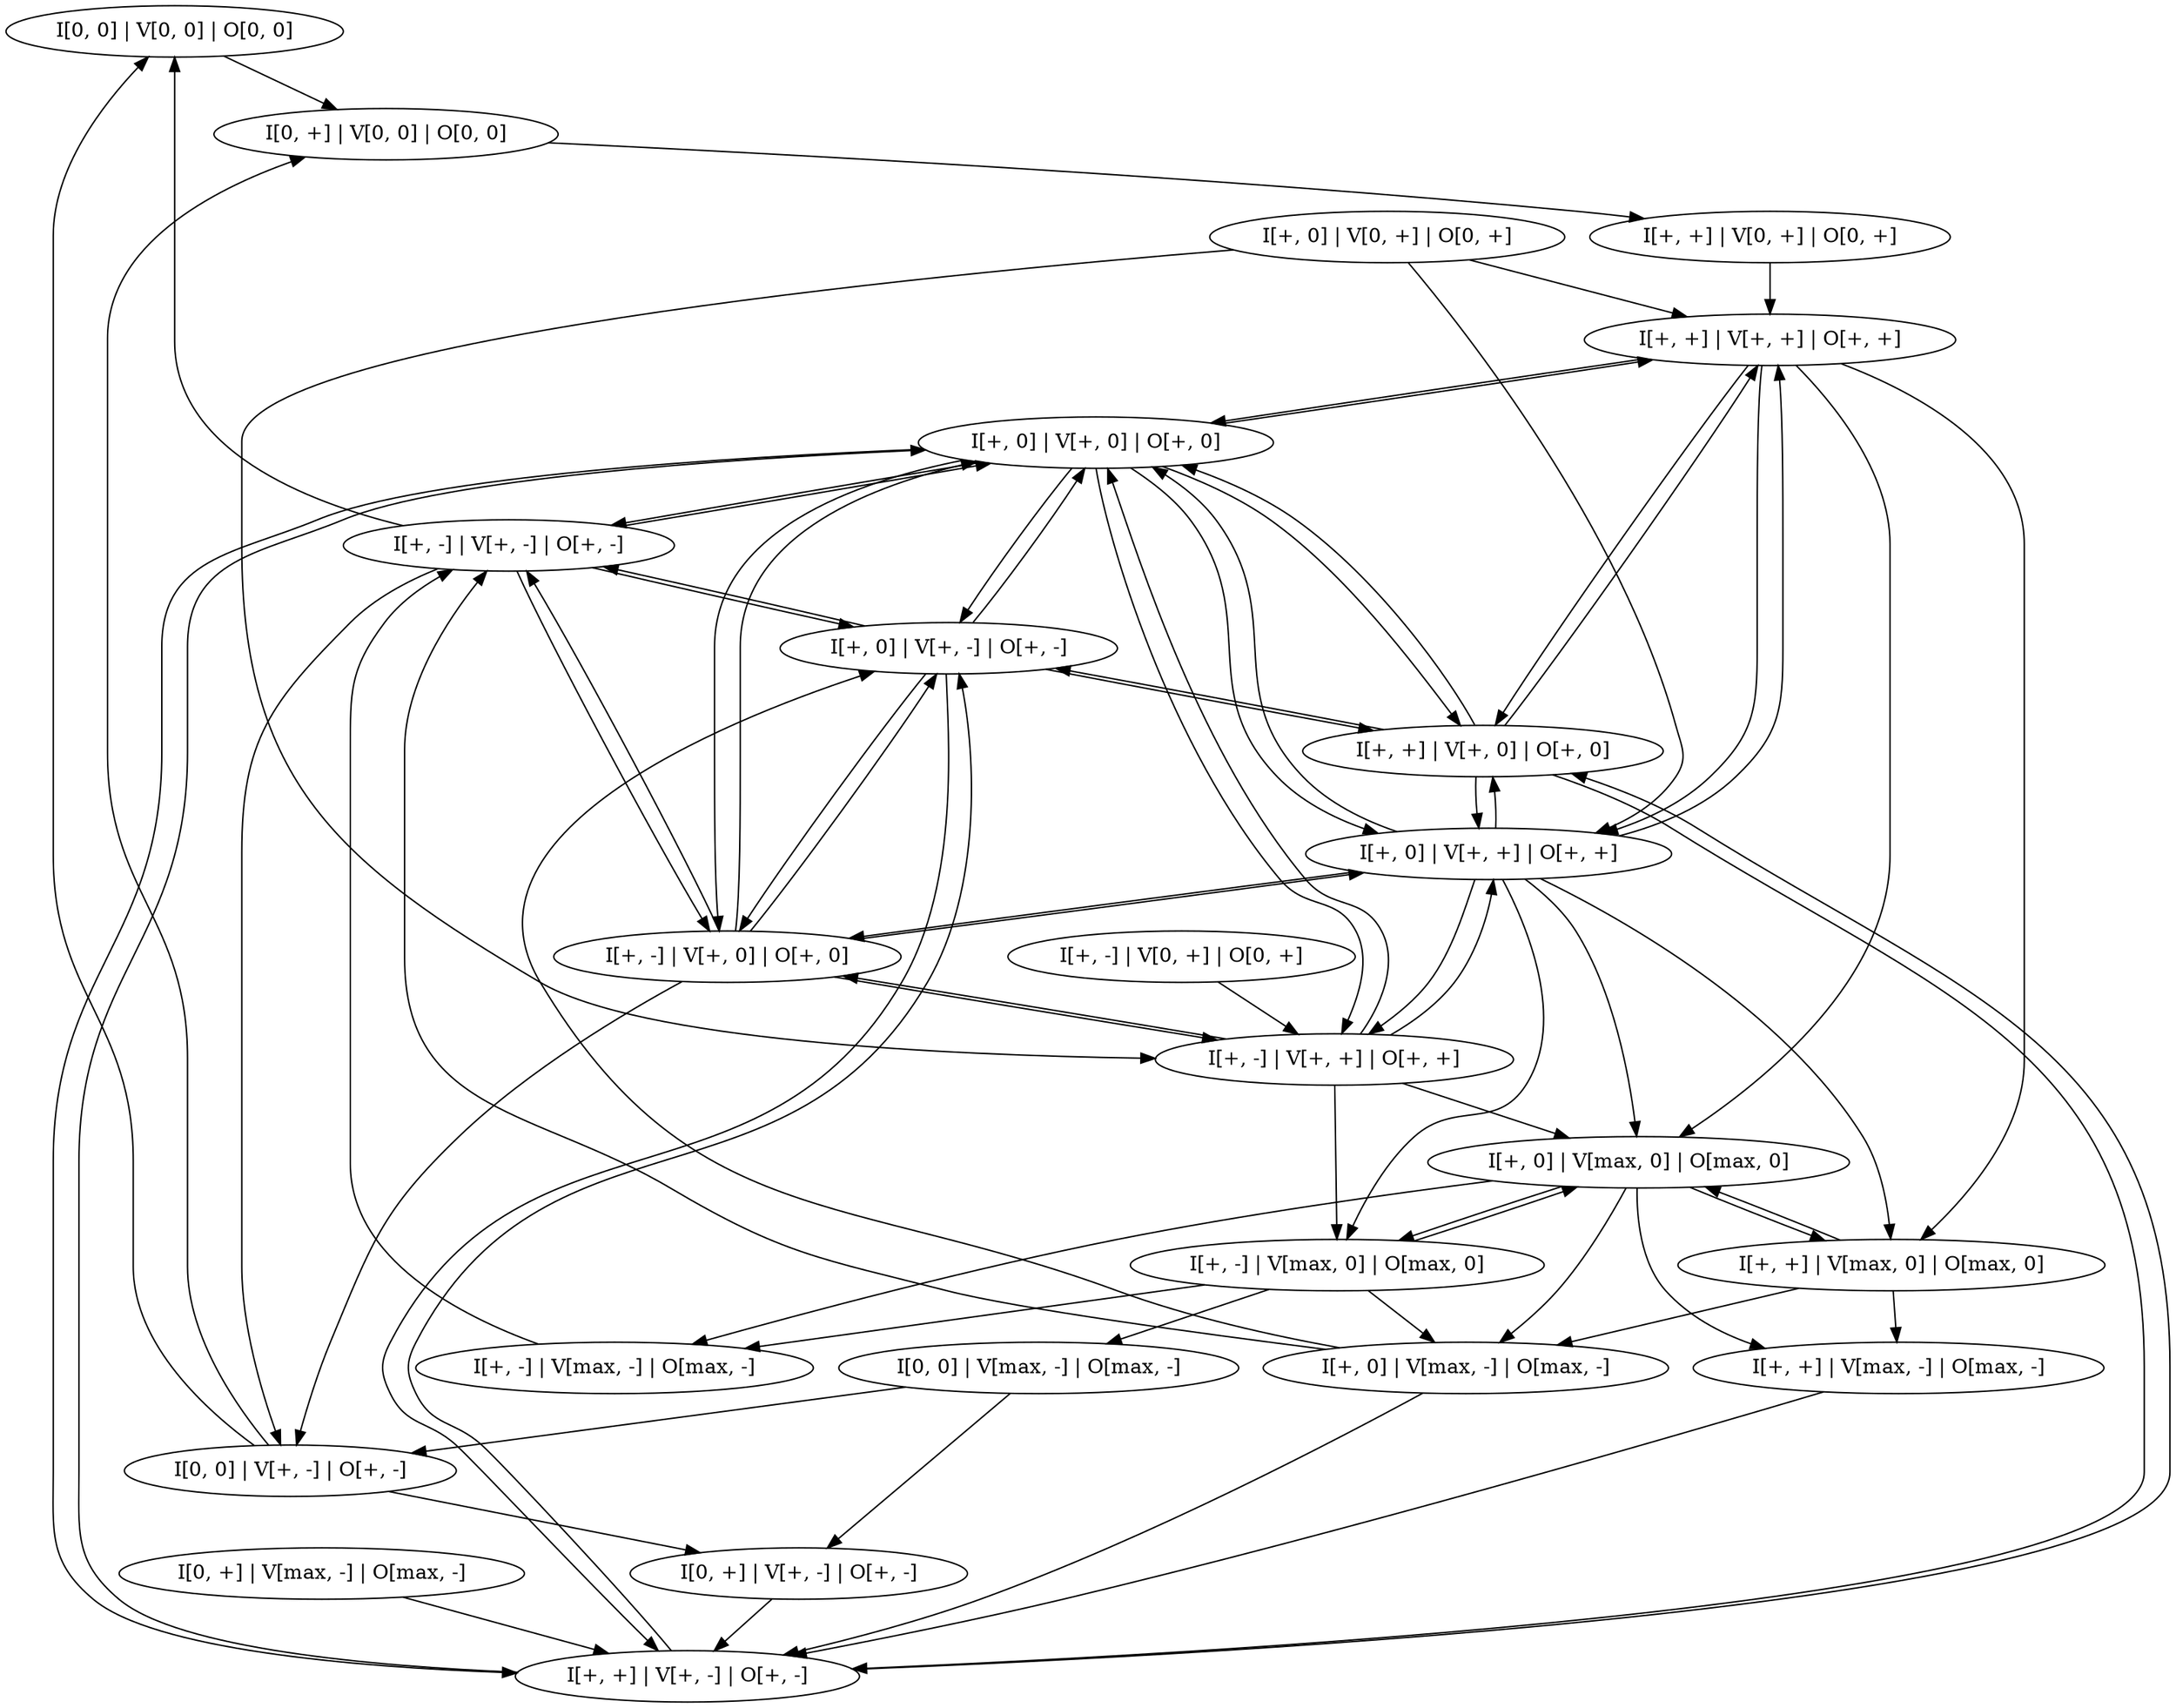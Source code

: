 // Transition Graph
digraph {
	0 [label="I[0, 0] | V[0, 0] | O[0, 0]"]
	1 [label="I[0, +] | V[0, 0] | O[0, 0]"]
	2 [label="I[0, 0] | V[+, -] | O[+, -]"]
	3 [label="I[0, +] | V[+, -] | O[+, -]"]
	4 [label="I[0, 0] | V[max, -] | O[max, -]"]
	5 [label="I[0, +] | V[max, -] | O[max, -]"]
	6 [label="I[+, -] | V[0, +] | O[0, +]"]
	7 [label="I[+, 0] | V[0, +] | O[0, +]"]
	8 [label="I[+, +] | V[0, +] | O[0, +]"]
	9 [label="I[+, -] | V[+, -] | O[+, -]"]
	10 [label="I[+, -] | V[+, 0] | O[+, 0]"]
	11 [label="I[+, -] | V[+, +] | O[+, +]"]
	12 [label="I[+, 0] | V[+, -] | O[+, -]"]
	13 [label="I[+, 0] | V[+, 0] | O[+, 0]"]
	14 [label="I[+, 0] | V[+, +] | O[+, +]"]
	15 [label="I[+, +] | V[+, -] | O[+, -]"]
	16 [label="I[+, +] | V[+, 0] | O[+, 0]"]
	17 [label="I[+, +] | V[+, +] | O[+, +]"]
	18 [label="I[+, -] | V[max, -] | O[max, -]"]
	19 [label="I[+, -] | V[max, 0] | O[max, 0]"]
	20 [label="I[+, 0] | V[max, -] | O[max, -]"]
	21 [label="I[+, 0] | V[max, 0] | O[max, 0]"]
	22 [label="I[+, +] | V[max, -] | O[max, -]"]
	23 [label="I[+, +] | V[max, 0] | O[max, 0]"]
		0 -> 1
		1 -> 8
		2 -> 0
		2 -> 1
		2 -> 3
		3 -> 15
		4 -> 2
		4 -> 3
		5 -> 15
		6 -> 11
		7 -> 11
		7 -> 14
		7 -> 17
		8 -> 17
		9 -> 0
		9 -> 2
		9 -> 10
		9 -> 12
		9 -> 13
		10 -> 2
		10 -> 9
		10 -> 11
		10 -> 12
		10 -> 13
		10 -> 14
		11 -> 10
		11 -> 13
		11 -> 14
		11 -> 19
		11 -> 21
		12 -> 9
		12 -> 10
		12 -> 13
		12 -> 15
		12 -> 16
		13 -> 9
		13 -> 10
		13 -> 11
		13 -> 12
		13 -> 14
		13 -> 15
		13 -> 16
		13 -> 17
		14 -> 10
		14 -> 11
		14 -> 13
		14 -> 16
		14 -> 17
		14 -> 19
		14 -> 21
		14 -> 23
		15 -> 12
		15 -> 13
		15 -> 16
		16 -> 12
		16 -> 13
		16 -> 14
		16 -> 15
		16 -> 17
		17 -> 13
		17 -> 14
		17 -> 16
		17 -> 21
		17 -> 23
		18 -> 9
		19 -> 4
		19 -> 18
		19 -> 20
		19 -> 21
		20 -> 9
		20 -> 12
		20 -> 15
		21 -> 18
		21 -> 19
		21 -> 20
		21 -> 22
		21 -> 23
		22 -> 15
		23 -> 20
		23 -> 21
		23 -> 22
}